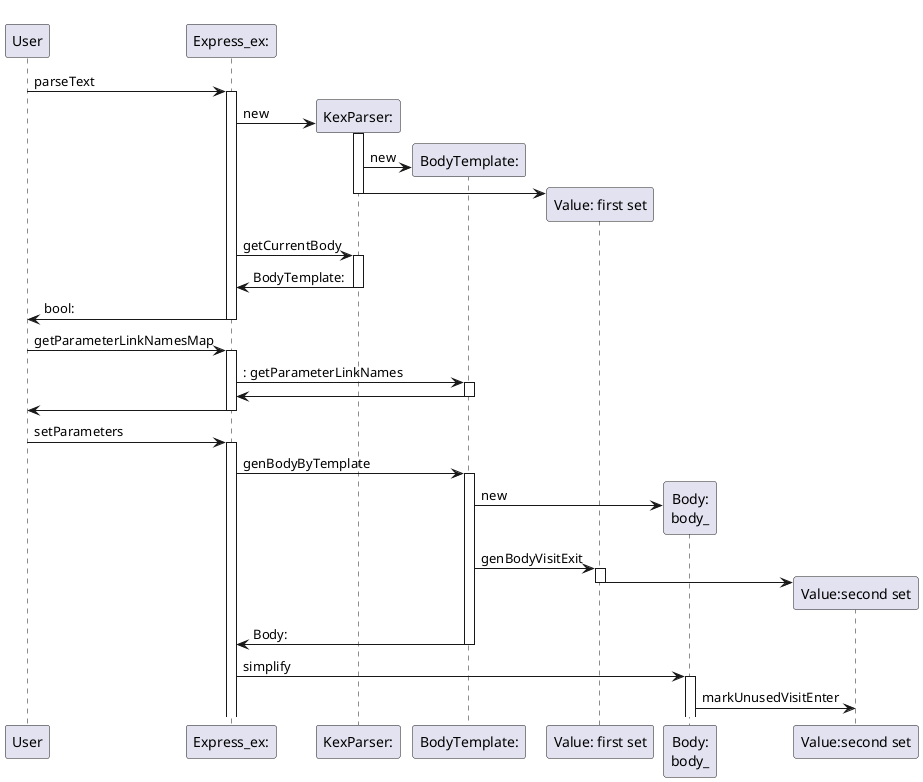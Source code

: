 @startuml
User-> "Express_ex:": parseText
activate "Express_ex:"

"Express_ex:" -> "KexParser:"**: new
activate "KexParser:"
"KexParser:"  -> "BodyTemplate:" ** : new
"KexParser:" -> "Value: first set" ** :
deactivate "KexParser:"


"Express_ex:" -> "KexParser:":getCurrentBody
activate "KexParser:"
"KexParser:"->"Express_ex:":BodyTemplate:
deactivate "KexParser:"






"Express_ex:" -> User: bool:
deactivate "Express_ex:"

/'----------------------------------------'/

User-> "Express_ex:": getParameterLinkNamesMap
activate "Express_ex:"

"Express_ex:" -> "BodyTemplate:":: getParameterLinkNames
activate "BodyTemplate:"
"BodyTemplate:"->"Express_ex:"
deactivate "BodyTemplate:"

"Express_ex:" -> User:
deactivate "Express_ex:"

/'----------------------------------------'/

User-> "Express_ex:": setParameters
activate "Express_ex:"
"Express_ex:"-> "BodyTemplate:" : genBodyByTemplate
activate "BodyTemplate:"
"BodyTemplate:"-> "Body:\nbody_" ** : new

"BodyTemplate:" -> "Value: first set": genBodyVisitExit
activate "Value: first set"
"Value: first set" -> "Value:second set" **
deactivate "Value: first set"



"BodyTemplate:"->"Express_ex:" : Body:

deactivate "BodyTemplate:"

"Express_ex:" -> "Body:\nbody_": simplify
activate "Body:\nbody_"
"Body:\nbody_" -> "Value:second set":markUnusedVisitEnter
/'markUnusedVisitEnter
deactivate "Body:\nbody_"


"Express_ex:" -> User: bool:


deactivate "Express_ex:"

@enduml